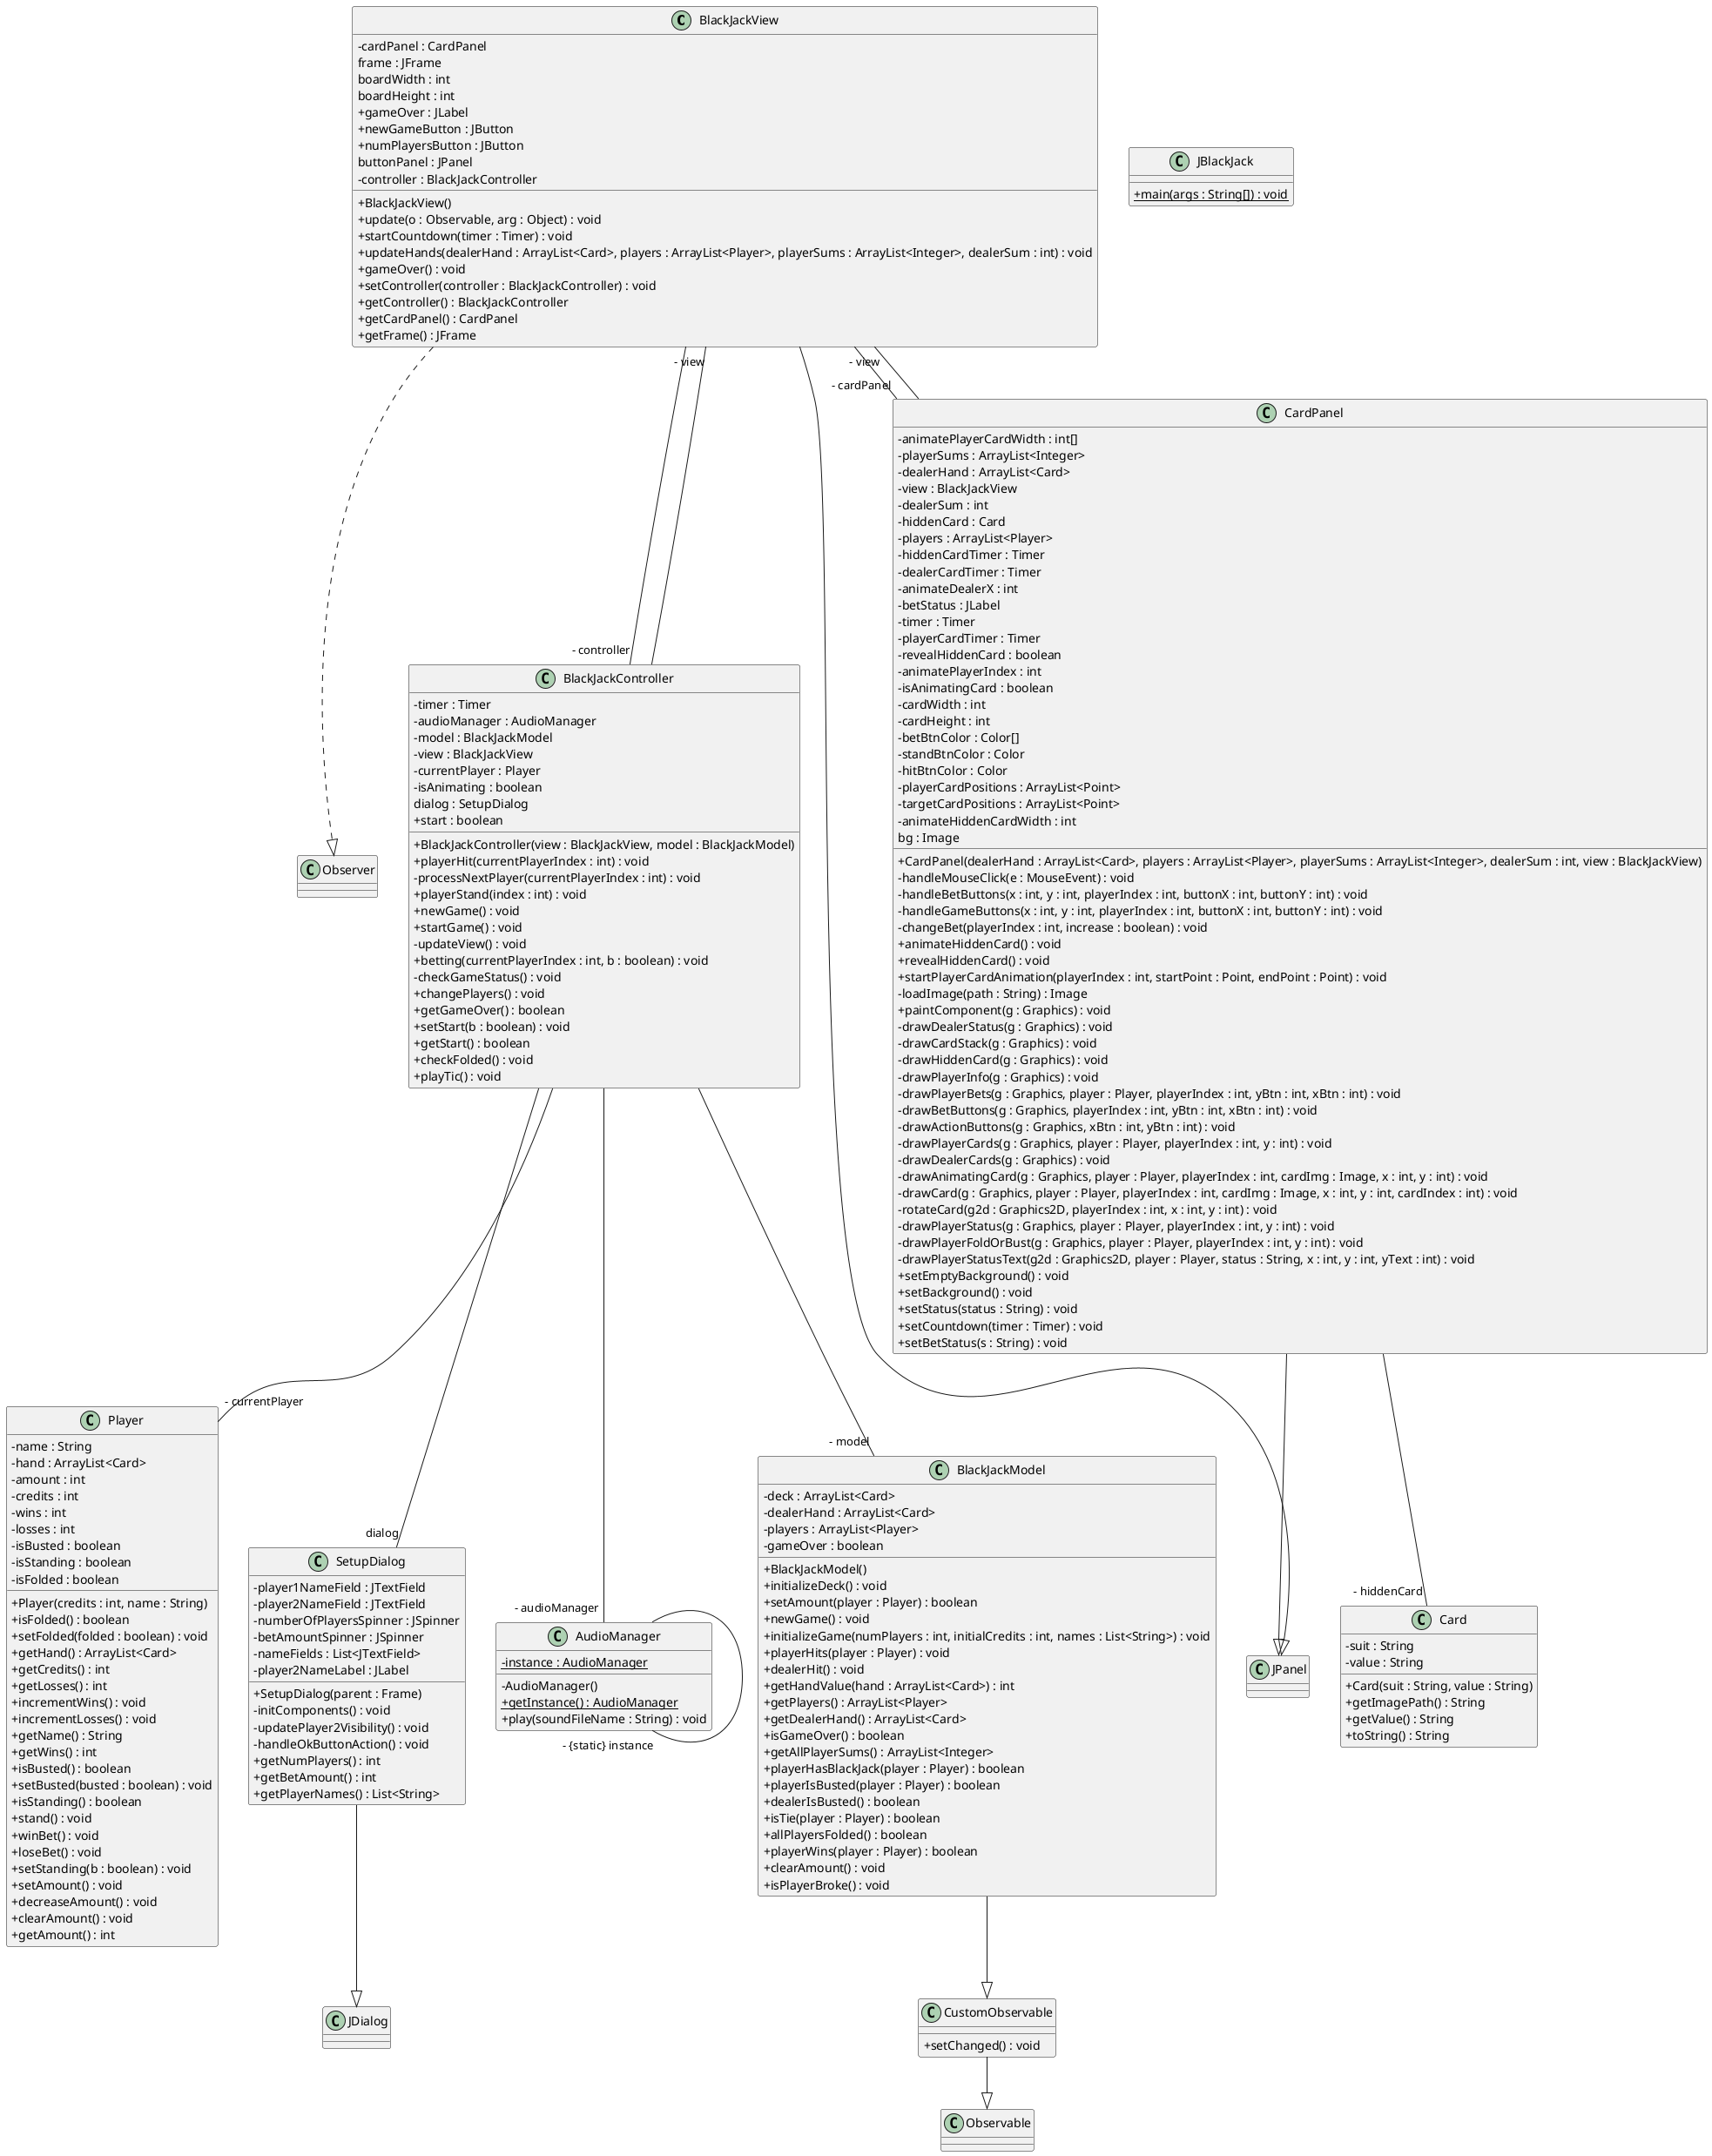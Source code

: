 @startuml
skinparam classAttributeIconSize 0
class BlackJackView{
- cardPanel : CardPanel
frame : JFrame
boardWidth : int
boardHeight : int
+ gameOver : JLabel
+ newGameButton : JButton
+ numPlayersButton : JButton
buttonPanel : JPanel
- controller : BlackJackController
+ BlackJackView()
+ update(o : Observable, arg : Object) : void
+ startCountdown(timer : Timer) : void
+ updateHands(dealerHand : ArrayList<Card>, players : ArrayList<Player>, playerSums : ArrayList<Integer>, dealerSum : int) : void
+ gameOver() : void
+ setController(controller : BlackJackController) : void
+ getController() : BlackJackController
+ getCardPanel() : CardPanel
+ getFrame() : JFrame
}
BlackJackView ..|> Observer
BlackJackView --|> JPanel
class Player{
- name : String
- hand : ArrayList<Card>
- amount : int
- credits : int
- wins : int
- losses : int
- isBusted : boolean
- isStanding : boolean
- isFolded : boolean
+ Player(credits : int, name : String)
+ isFolded() : boolean
+ setFolded(folded : boolean) : void
+ getHand() : ArrayList<Card>
+ getCredits() : int
+ getLosses() : int
+ incrementWins() : void
+ incrementLosses() : void
+ getName() : String
+ getWins() : int
+ isBusted() : boolean
+ setBusted(busted : boolean) : void
+ isStanding() : boolean
+ stand() : void
+ winBet() : void
+ loseBet() : void
+ setStanding(b : boolean) : void
+ setAmount() : void
+ decreaseAmount() : void
+ clearAmount() : void
+ getAmount() : int
}
class Card{
- suit : String
- value : String
+ Card(suit : String, value : String)
+ getImagePath() : String
+ getValue() : String
+ toString() : String
}
class SetupDialog{
- player1NameField : JTextField
- player2NameField : JTextField
- numberOfPlayersSpinner : JSpinner
- betAmountSpinner : JSpinner
- nameFields : List<JTextField>
- player2NameLabel : JLabel
+ SetupDialog(parent : Frame)
- initComponents() : void
- updatePlayer2Visibility() : void
- handleOkButtonAction() : void
+ getNumPlayers() : int
+ getBetAmount() : int
+ getPlayerNames() : List<String>
}
SetupDialog --|> JDialog
class BlackJackController{
- timer : Timer
- audioManager : AudioManager
- model : BlackJackModel
- view : BlackJackView
- currentPlayer : Player
- isAnimating : boolean
dialog : SetupDialog
+ start : boolean
+ BlackJackController(view : BlackJackView, model : BlackJackModel)
+ playerHit(currentPlayerIndex : int) : void
- processNextPlayer(currentPlayerIndex : int) : void
+ playerStand(index : int) : void
+ newGame() : void
+ startGame() : void
- updateView() : void
+ betting(currentPlayerIndex : int, b : boolean) : void
- checkGameStatus() : void
+ changePlayers() : void
+ getGameOver() : boolean
+ setStart(b : boolean) : void
+ getStart() : boolean
+ checkFolded() : void
+ playTic() : void
}
class CardPanel{
- animatePlayerCardWidth : int[]
- playerSums : ArrayList<Integer>
- dealerHand : ArrayList<Card>
- view : BlackJackView
- dealerSum : int
- hiddenCard : Card
- players : ArrayList<Player>
- hiddenCardTimer : Timer
- dealerCardTimer : Timer
- animateDealerX : int
- betStatus : JLabel
- timer : Timer
- playerCardTimer : Timer
- revealHiddenCard : boolean
- animatePlayerIndex : int
- isAnimatingCard : boolean
- cardWidth : int
- cardHeight : int
- betBtnColor : Color[]
- standBtnColor : Color
- hitBtnColor : Color
- playerCardPositions : ArrayList<Point>
- targetCardPositions : ArrayList<Point>
- animateHiddenCardWidth : int
bg : Image
+ CardPanel(dealerHand : ArrayList<Card>, players : ArrayList<Player>, playerSums : ArrayList<Integer>, dealerSum : int, view : BlackJackView)
- handleMouseClick(e : MouseEvent) : void
- handleBetButtons(x : int, y : int, playerIndex : int, buttonX : int, buttonY : int) : void
- handleGameButtons(x : int, y : int, playerIndex : int, buttonX : int, buttonY : int) : void
- changeBet(playerIndex : int, increase : boolean) : void
+ animateHiddenCard() : void
+ revealHiddenCard() : void
+ startPlayerCardAnimation(playerIndex : int, startPoint : Point, endPoint : Point) : void
- loadImage(path : String) : Image
+ paintComponent(g : Graphics) : void
- drawDealerStatus(g : Graphics) : void
- drawCardStack(g : Graphics) : void
- drawHiddenCard(g : Graphics) : void
- drawPlayerInfo(g : Graphics) : void
- drawPlayerBets(g : Graphics, player : Player, playerIndex : int, yBtn : int, xBtn : int) : void
- drawBetButtons(g : Graphics, playerIndex : int, yBtn : int, xBtn : int) : void
- drawActionButtons(g : Graphics, xBtn : int, yBtn : int) : void
- drawPlayerCards(g : Graphics, player : Player, playerIndex : int, y : int) : void
- drawDealerCards(g : Graphics) : void
- drawAnimatingCard(g : Graphics, player : Player, playerIndex : int, cardImg : Image, x : int, y : int) : void
- drawCard(g : Graphics, player : Player, playerIndex : int, cardImg : Image, x : int, y : int, cardIndex : int) : void
- rotateCard(g2d : Graphics2D, playerIndex : int, x : int, y : int) : void
- drawPlayerStatus(g : Graphics, player : Player, playerIndex : int, y : int) : void
- drawPlayerFoldOrBust(g : Graphics, player : Player, playerIndex : int, y : int) : void
- drawPlayerStatusText(g2d : Graphics2D, player : Player, status : String, x : int, y : int, yText : int) : void
+ setEmptyBackground() : void
+ setBackground() : void
+ setStatus(status : String) : void
+ setCountdown(timer : Timer) : void
+ setBetStatus(s : String) : void
}
CardPanel --|> JPanel
class AudioManager{
- {static} instance : AudioManager
- AudioManager()
+ {static} getInstance() : AudioManager
+ play(soundFileName : String) : void
}
class JBlackJack{
+ {static} main(args : String[]) : void
}
class CustomObservable{
+ setChanged() : void
}
CustomObservable --|> Observable
class BlackJackModel{
- deck : ArrayList<Card>
- dealerHand : ArrayList<Card>
- players : ArrayList<Player>
- gameOver : boolean
+ BlackJackModel()
+ initializeDeck() : void
+ setAmount(player : Player) : boolean
+ newGame() : void
+ initializeGame(numPlayers : int, initialCredits : int, names : List<String>) : void
+ playerHits(player : Player) : void
+ dealerHit() : void
+ getHandValue(hand : ArrayList<Card>) : int
+ getPlayers() : ArrayList<Player>
+ getDealerHand() : ArrayList<Card>
+ isGameOver() : boolean
+ getAllPlayerSums() : ArrayList<Integer>
+ playerHasBlackJack(player : Player) : boolean
+ playerIsBusted(player : Player) : boolean
+ dealerIsBusted() : boolean
+ isTie(player : Player) : boolean
+ allPlayersFolded() : boolean
+ playerWins(player : Player) : boolean
+ clearAmount() : void
+ isPlayerBroke() : void
}
BlackJackModel --|> CustomObservable
BlackJackView--"- cardPanel" CardPanel
BlackJackView--"- controller" BlackJackController
BlackJackController--"- audioManager" AudioManager
BlackJackController--"- model" BlackJackModel
BlackJackController--"- view" BlackJackView
BlackJackController--"- currentPlayer" Player
BlackJackController--"dialog" SetupDialog
CardPanel--"- view" BlackJackView
CardPanel--"- hiddenCard" Card
AudioManager--"- {static} instance" AudioManager
@enduml